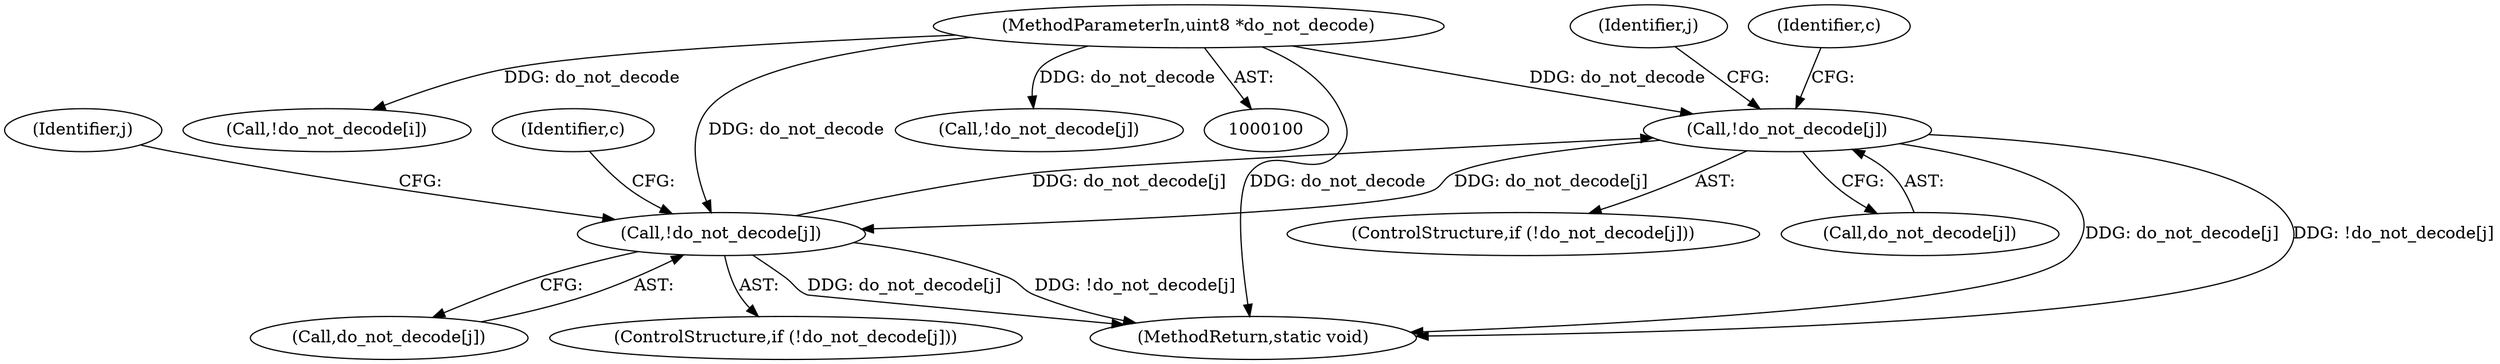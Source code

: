 digraph "0_stb_244d83bc3d859293f55812d48b3db168e581f6ab@array" {
"1000787" [label="(Call,!do_not_decode[j])"];
"1000851" [label="(Call,!do_not_decode[j])"];
"1000787" [label="(Call,!do_not_decode[j])"];
"1000106" [label="(MethodParameterIn,uint8 *do_not_decode)"];
"1000850" [label="(ControlStructure,if (!do_not_decode[j]))"];
"1000784" [label="(Identifier,j)"];
"1000848" [label="(Identifier,j)"];
"1000858" [label="(Identifier,c)"];
"1000106" [label="(MethodParameterIn,uint8 *do_not_decode)"];
"1000194" [label="(Call,!do_not_decode[i])"];
"1000934" [label="(MethodReturn,static void)"];
"1000788" [label="(Call,do_not_decode[j])"];
"1000226" [label="(Call,!do_not_decode[j])"];
"1000851" [label="(Call,!do_not_decode[j])"];
"1000787" [label="(Call,!do_not_decode[j])"];
"1000794" [label="(Identifier,c)"];
"1000786" [label="(ControlStructure,if (!do_not_decode[j]))"];
"1000852" [label="(Call,do_not_decode[j])"];
"1000787" -> "1000786"  [label="AST: "];
"1000787" -> "1000788"  [label="CFG: "];
"1000788" -> "1000787"  [label="AST: "];
"1000794" -> "1000787"  [label="CFG: "];
"1000784" -> "1000787"  [label="CFG: "];
"1000787" -> "1000934"  [label="DDG: do_not_decode[j]"];
"1000787" -> "1000934"  [label="DDG: !do_not_decode[j]"];
"1000851" -> "1000787"  [label="DDG: do_not_decode[j]"];
"1000106" -> "1000787"  [label="DDG: do_not_decode"];
"1000787" -> "1000851"  [label="DDG: do_not_decode[j]"];
"1000851" -> "1000850"  [label="AST: "];
"1000851" -> "1000852"  [label="CFG: "];
"1000852" -> "1000851"  [label="AST: "];
"1000858" -> "1000851"  [label="CFG: "];
"1000848" -> "1000851"  [label="CFG: "];
"1000851" -> "1000934"  [label="DDG: !do_not_decode[j]"];
"1000851" -> "1000934"  [label="DDG: do_not_decode[j]"];
"1000106" -> "1000851"  [label="DDG: do_not_decode"];
"1000106" -> "1000100"  [label="AST: "];
"1000106" -> "1000934"  [label="DDG: do_not_decode"];
"1000106" -> "1000194"  [label="DDG: do_not_decode"];
"1000106" -> "1000226"  [label="DDG: do_not_decode"];
}
